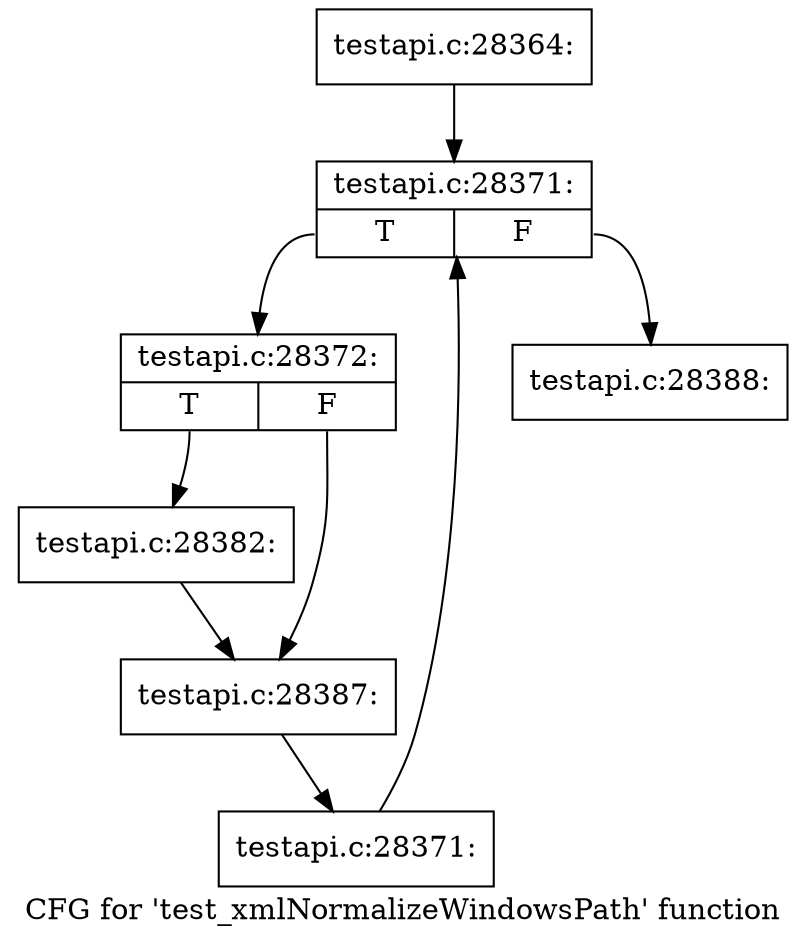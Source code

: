digraph "CFG for 'test_xmlNormalizeWindowsPath' function" {
	label="CFG for 'test_xmlNormalizeWindowsPath' function";

	Node0x50083e0 [shape=record,label="{testapi.c:28364:}"];
	Node0x50083e0 -> Node0x5018ee0;
	Node0x5018ee0 [shape=record,label="{testapi.c:28371:|{<s0>T|<s1>F}}"];
	Node0x5018ee0:s0 -> Node0x50191c0;
	Node0x5018ee0:s1 -> Node0x5018d40;
	Node0x50191c0 [shape=record,label="{testapi.c:28372:|{<s0>T|<s1>F}}"];
	Node0x50191c0:s0 -> Node0x501a010;
	Node0x50191c0:s1 -> Node0x501a340;
	Node0x501a010 [shape=record,label="{testapi.c:28382:}"];
	Node0x501a010 -> Node0x501a340;
	Node0x501a340 [shape=record,label="{testapi.c:28387:}"];
	Node0x501a340 -> Node0x5019130;
	Node0x5019130 [shape=record,label="{testapi.c:28371:}"];
	Node0x5019130 -> Node0x5018ee0;
	Node0x5018d40 [shape=record,label="{testapi.c:28388:}"];
}
